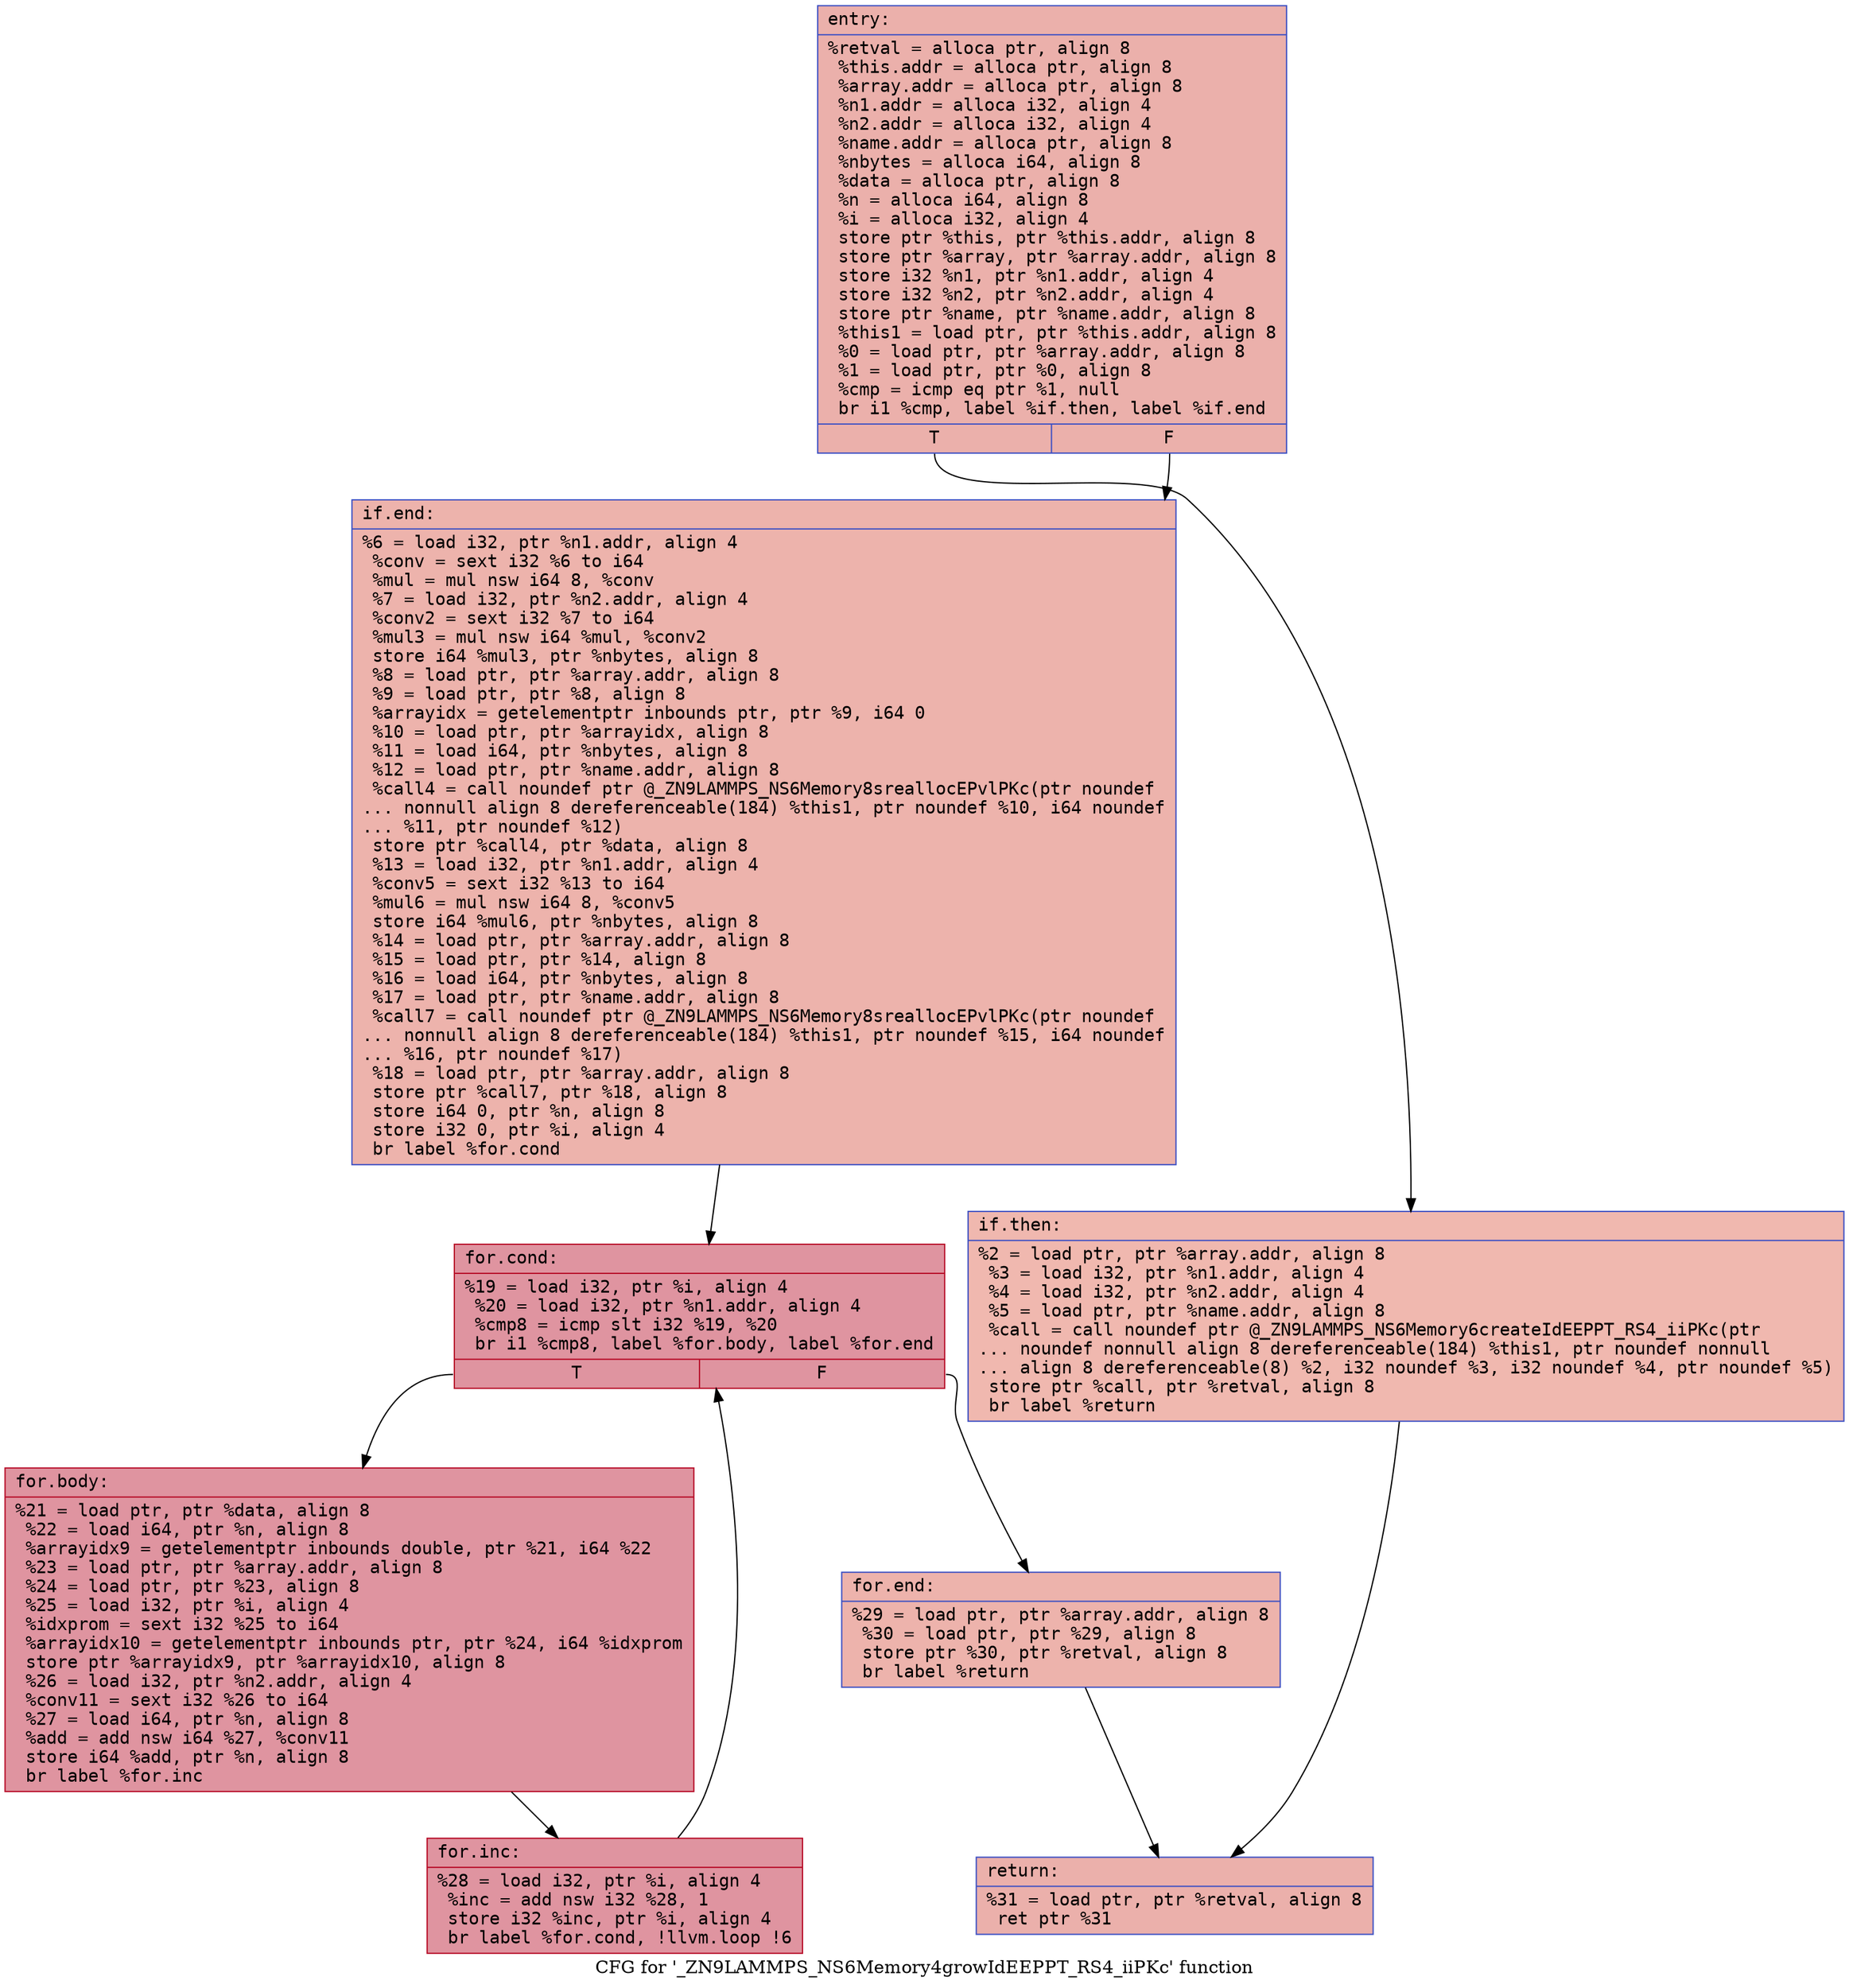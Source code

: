 digraph "CFG for '_ZN9LAMMPS_NS6Memory4growIdEEPPT_RS4_iiPKc' function" {
	label="CFG for '_ZN9LAMMPS_NS6Memory4growIdEEPPT_RS4_iiPKc' function";

	Node0x5563bdd8def0 [shape=record,color="#3d50c3ff", style=filled, fillcolor="#d24b4070" fontname="Courier",label="{entry:\l|  %retval = alloca ptr, align 8\l  %this.addr = alloca ptr, align 8\l  %array.addr = alloca ptr, align 8\l  %n1.addr = alloca i32, align 4\l  %n2.addr = alloca i32, align 4\l  %name.addr = alloca ptr, align 8\l  %nbytes = alloca i64, align 8\l  %data = alloca ptr, align 8\l  %n = alloca i64, align 8\l  %i = alloca i32, align 4\l  store ptr %this, ptr %this.addr, align 8\l  store ptr %array, ptr %array.addr, align 8\l  store i32 %n1, ptr %n1.addr, align 4\l  store i32 %n2, ptr %n2.addr, align 4\l  store ptr %name, ptr %name.addr, align 8\l  %this1 = load ptr, ptr %this.addr, align 8\l  %0 = load ptr, ptr %array.addr, align 8\l  %1 = load ptr, ptr %0, align 8\l  %cmp = icmp eq ptr %1, null\l  br i1 %cmp, label %if.then, label %if.end\l|{<s0>T|<s1>F}}"];
	Node0x5563bdd8def0:s0 -> Node0x5563bdd902c0[tooltip="entry -> if.then\nProbability 37.50%" ];
	Node0x5563bdd8def0:s1 -> Node0x5563bdd90330[tooltip="entry -> if.end\nProbability 62.50%" ];
	Node0x5563bdd902c0 [shape=record,color="#3d50c3ff", style=filled, fillcolor="#dc5d4a70" fontname="Courier",label="{if.then:\l|  %2 = load ptr, ptr %array.addr, align 8\l  %3 = load i32, ptr %n1.addr, align 4\l  %4 = load i32, ptr %n2.addr, align 4\l  %5 = load ptr, ptr %name.addr, align 8\l  %call = call noundef ptr @_ZN9LAMMPS_NS6Memory6createIdEEPPT_RS4_iiPKc(ptr\l... noundef nonnull align 8 dereferenceable(184) %this1, ptr noundef nonnull\l... align 8 dereferenceable(8) %2, i32 noundef %3, i32 noundef %4, ptr noundef %5)\l  store ptr %call, ptr %retval, align 8\l  br label %return\l}"];
	Node0x5563bdd902c0 -> Node0x5563bdd908d0[tooltip="if.then -> return\nProbability 100.00%" ];
	Node0x5563bdd90330 [shape=record,color="#3d50c3ff", style=filled, fillcolor="#d6524470" fontname="Courier",label="{if.end:\l|  %6 = load i32, ptr %n1.addr, align 4\l  %conv = sext i32 %6 to i64\l  %mul = mul nsw i64 8, %conv\l  %7 = load i32, ptr %n2.addr, align 4\l  %conv2 = sext i32 %7 to i64\l  %mul3 = mul nsw i64 %mul, %conv2\l  store i64 %mul3, ptr %nbytes, align 8\l  %8 = load ptr, ptr %array.addr, align 8\l  %9 = load ptr, ptr %8, align 8\l  %arrayidx = getelementptr inbounds ptr, ptr %9, i64 0\l  %10 = load ptr, ptr %arrayidx, align 8\l  %11 = load i64, ptr %nbytes, align 8\l  %12 = load ptr, ptr %name.addr, align 8\l  %call4 = call noundef ptr @_ZN9LAMMPS_NS6Memory8sreallocEPvlPKc(ptr noundef\l... nonnull align 8 dereferenceable(184) %this1, ptr noundef %10, i64 noundef\l... %11, ptr noundef %12)\l  store ptr %call4, ptr %data, align 8\l  %13 = load i32, ptr %n1.addr, align 4\l  %conv5 = sext i32 %13 to i64\l  %mul6 = mul nsw i64 8, %conv5\l  store i64 %mul6, ptr %nbytes, align 8\l  %14 = load ptr, ptr %array.addr, align 8\l  %15 = load ptr, ptr %14, align 8\l  %16 = load i64, ptr %nbytes, align 8\l  %17 = load ptr, ptr %name.addr, align 8\l  %call7 = call noundef ptr @_ZN9LAMMPS_NS6Memory8sreallocEPvlPKc(ptr noundef\l... nonnull align 8 dereferenceable(184) %this1, ptr noundef %15, i64 noundef\l... %16, ptr noundef %17)\l  %18 = load ptr, ptr %array.addr, align 8\l  store ptr %call7, ptr %18, align 8\l  store i64 0, ptr %n, align 8\l  store i32 0, ptr %i, align 4\l  br label %for.cond\l}"];
	Node0x5563bdd90330 -> Node0x5563bdd91dc0[tooltip="if.end -> for.cond\nProbability 100.00%" ];
	Node0x5563bdd91dc0 [shape=record,color="#b70d28ff", style=filled, fillcolor="#b70d2870" fontname="Courier",label="{for.cond:\l|  %19 = load i32, ptr %i, align 4\l  %20 = load i32, ptr %n1.addr, align 4\l  %cmp8 = icmp slt i32 %19, %20\l  br i1 %cmp8, label %for.body, label %for.end\l|{<s0>T|<s1>F}}"];
	Node0x5563bdd91dc0:s0 -> Node0x5563bdd92010[tooltip="for.cond -> for.body\nProbability 96.88%" ];
	Node0x5563bdd91dc0:s1 -> Node0x5563bdd92060[tooltip="for.cond -> for.end\nProbability 3.12%" ];
	Node0x5563bdd92010 [shape=record,color="#b70d28ff", style=filled, fillcolor="#b70d2870" fontname="Courier",label="{for.body:\l|  %21 = load ptr, ptr %data, align 8\l  %22 = load i64, ptr %n, align 8\l  %arrayidx9 = getelementptr inbounds double, ptr %21, i64 %22\l  %23 = load ptr, ptr %array.addr, align 8\l  %24 = load ptr, ptr %23, align 8\l  %25 = load i32, ptr %i, align 4\l  %idxprom = sext i32 %25 to i64\l  %arrayidx10 = getelementptr inbounds ptr, ptr %24, i64 %idxprom\l  store ptr %arrayidx9, ptr %arrayidx10, align 8\l  %26 = load i32, ptr %n2.addr, align 4\l  %conv11 = sext i32 %26 to i64\l  %27 = load i64, ptr %n, align 8\l  %add = add nsw i64 %27, %conv11\l  store i64 %add, ptr %n, align 8\l  br label %for.inc\l}"];
	Node0x5563bdd92010 -> Node0x5563bdd929b0[tooltip="for.body -> for.inc\nProbability 100.00%" ];
	Node0x5563bdd929b0 [shape=record,color="#b70d28ff", style=filled, fillcolor="#b70d2870" fontname="Courier",label="{for.inc:\l|  %28 = load i32, ptr %i, align 4\l  %inc = add nsw i32 %28, 1\l  store i32 %inc, ptr %i, align 4\l  br label %for.cond, !llvm.loop !6\l}"];
	Node0x5563bdd929b0 -> Node0x5563bdd91dc0[tooltip="for.inc -> for.cond\nProbability 100.00%" ];
	Node0x5563bdd92060 [shape=record,color="#3d50c3ff", style=filled, fillcolor="#d6524470" fontname="Courier",label="{for.end:\l|  %29 = load ptr, ptr %array.addr, align 8\l  %30 = load ptr, ptr %29, align 8\l  store ptr %30, ptr %retval, align 8\l  br label %return\l}"];
	Node0x5563bdd92060 -> Node0x5563bdd908d0[tooltip="for.end -> return\nProbability 100.00%" ];
	Node0x5563bdd908d0 [shape=record,color="#3d50c3ff", style=filled, fillcolor="#d24b4070" fontname="Courier",label="{return:\l|  %31 = load ptr, ptr %retval, align 8\l  ret ptr %31\l}"];
}
